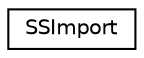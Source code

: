 digraph "Graphical Class Hierarchy"
{
  edge [fontname="Helvetica",fontsize="10",labelfontname="Helvetica",labelfontsize="10"];
  node [fontname="Helvetica",fontsize="10",shape=record];
  rankdir="LR";
  Node1 [label="SSImport",height=0.2,width=0.4,color="black", fillcolor="white", style="filled",URL="$class_s_s_import.html"];
}
